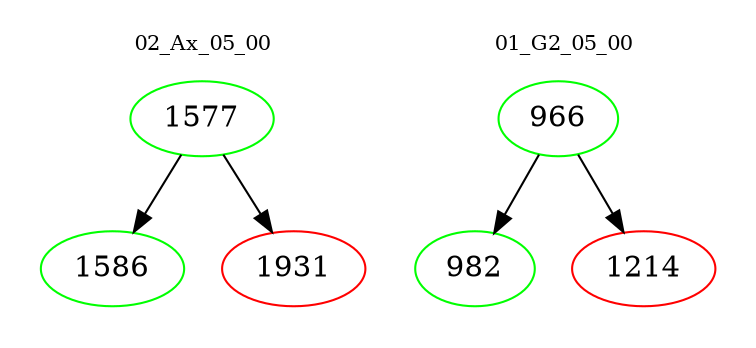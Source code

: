 digraph{
subgraph cluster_0 {
color = white
label = "02_Ax_05_00";
fontsize=10;
T0_1577 [label="1577", color="green"]
T0_1577 -> T0_1586 [color="black"]
T0_1586 [label="1586", color="green"]
T0_1577 -> T0_1931 [color="black"]
T0_1931 [label="1931", color="red"]
}
subgraph cluster_1 {
color = white
label = "01_G2_05_00";
fontsize=10;
T1_966 [label="966", color="green"]
T1_966 -> T1_982 [color="black"]
T1_982 [label="982", color="green"]
T1_966 -> T1_1214 [color="black"]
T1_1214 [label="1214", color="red"]
}
}

